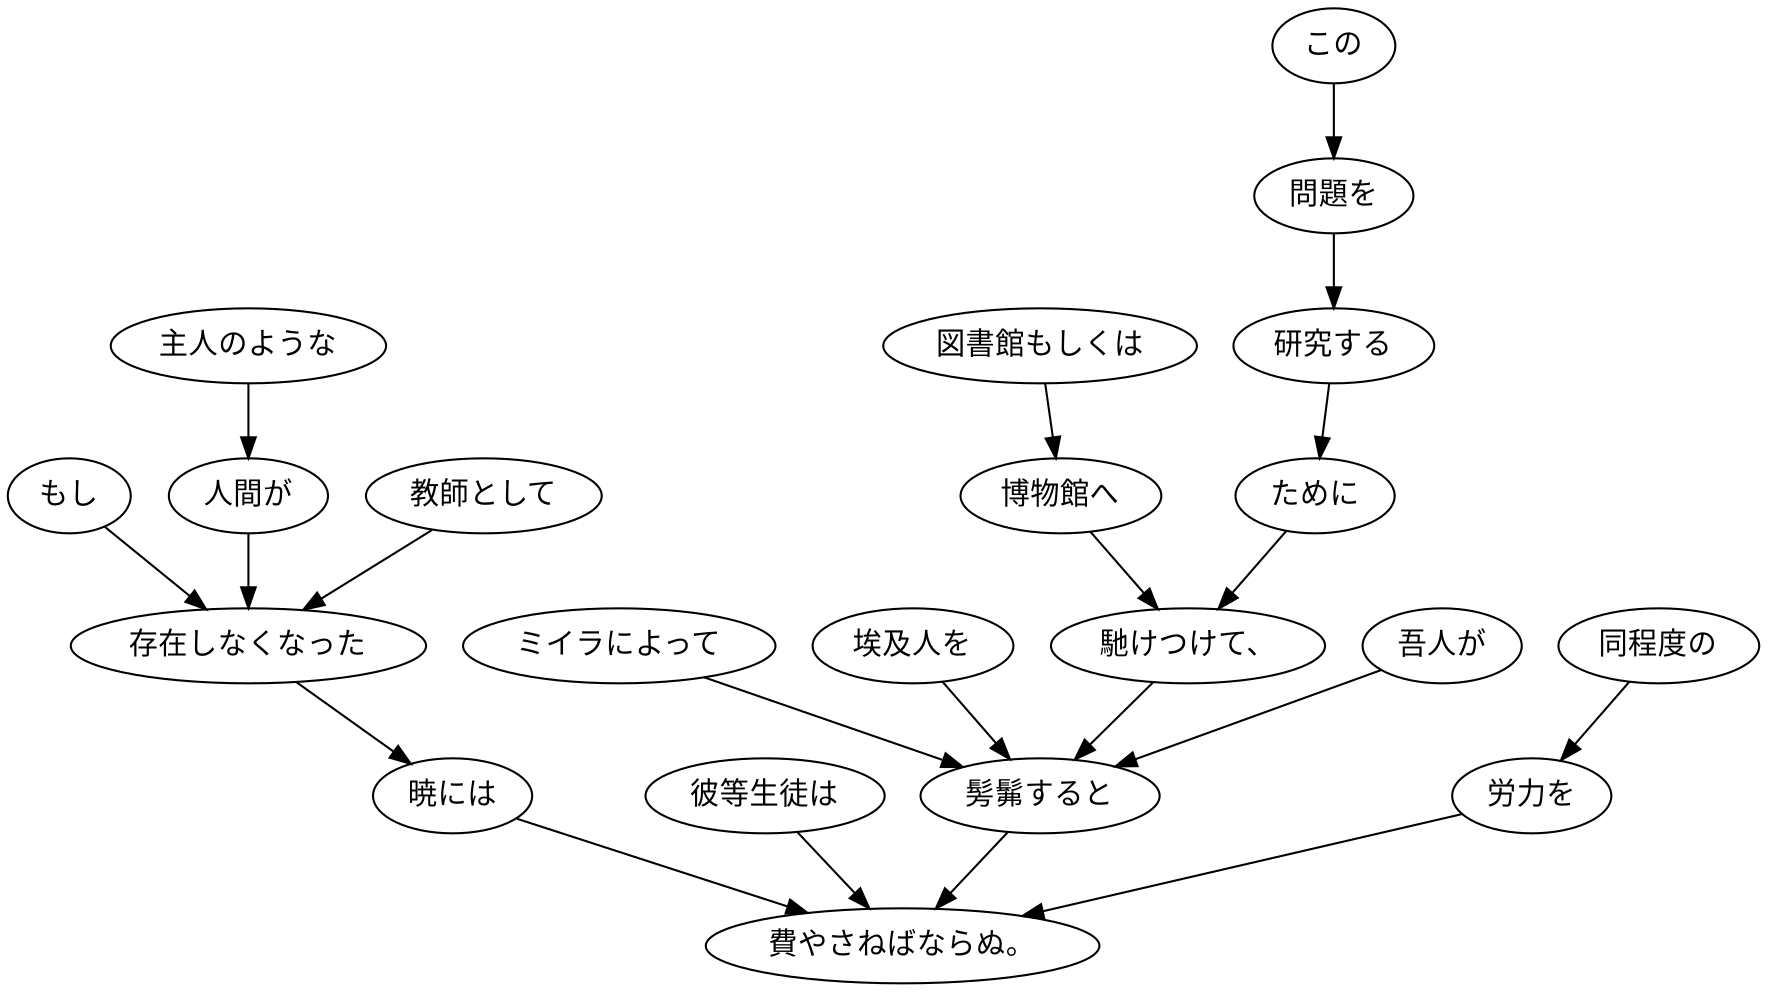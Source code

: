 digraph graph5579 {
	node0 [label="もし"];
	node1 [label="主人のような"];
	node2 [label="人間が"];
	node3 [label="教師として"];
	node4 [label="存在しなくなった"];
	node5 [label="暁には"];
	node6 [label="彼等生徒は"];
	node7 [label="この"];
	node8 [label="問題を"];
	node9 [label="研究する"];
	node10 [label="ために"];
	node11 [label="図書館もしくは"];
	node12 [label="博物館へ"];
	node13 [label="馳けつけて、"];
	node14 [label="吾人が"];
	node15 [label="ミイラによって"];
	node16 [label="埃及人を"];
	node17 [label="髣髴すると"];
	node18 [label="同程度の"];
	node19 [label="労力を"];
	node20 [label="費やさねばならぬ。"];
	node0 -> node4;
	node1 -> node2;
	node2 -> node4;
	node3 -> node4;
	node4 -> node5;
	node5 -> node20;
	node6 -> node20;
	node7 -> node8;
	node8 -> node9;
	node9 -> node10;
	node10 -> node13;
	node11 -> node12;
	node12 -> node13;
	node13 -> node17;
	node14 -> node17;
	node15 -> node17;
	node16 -> node17;
	node17 -> node20;
	node18 -> node19;
	node19 -> node20;
}
